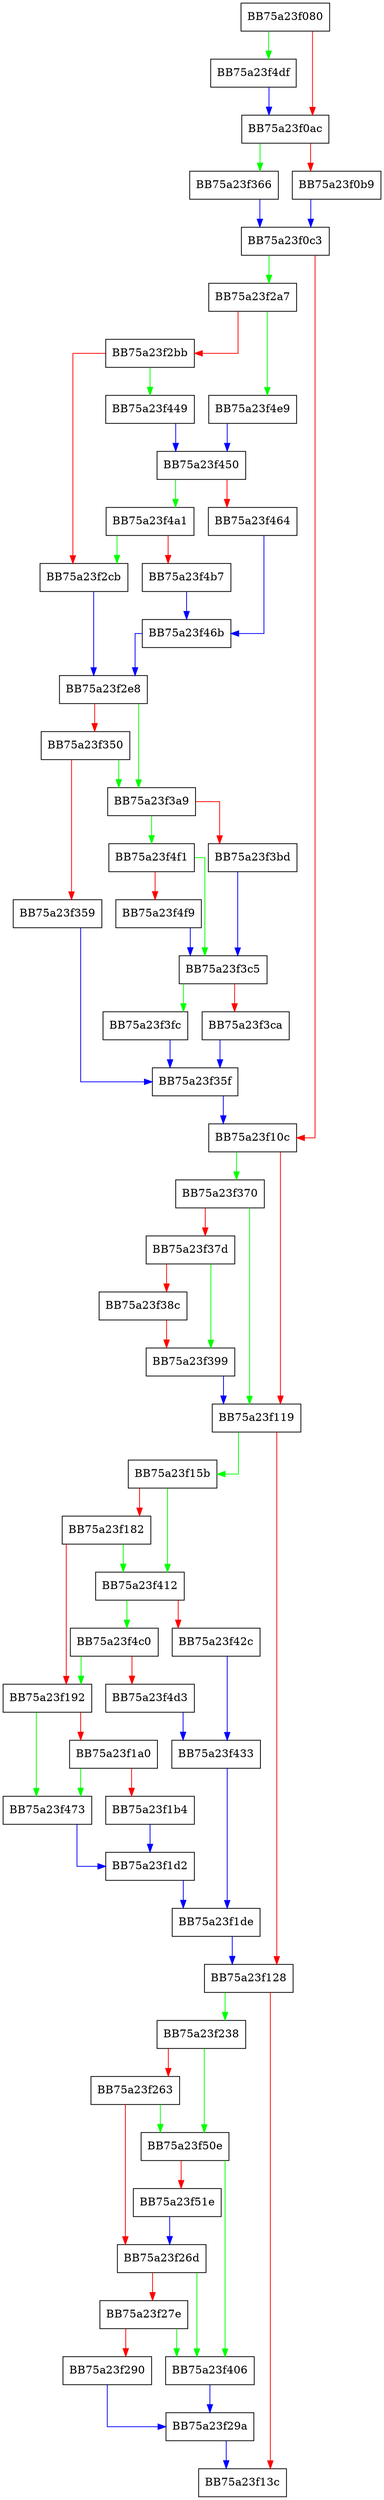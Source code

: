 digraph get_operand_modrm {
  node [shape="box"];
  graph [splines=ortho];
  BB75a23f080 -> BB75a23f4df [color="green"];
  BB75a23f080 -> BB75a23f0ac [color="red"];
  BB75a23f0ac -> BB75a23f366 [color="green"];
  BB75a23f0ac -> BB75a23f0b9 [color="red"];
  BB75a23f0b9 -> BB75a23f0c3 [color="blue"];
  BB75a23f0c3 -> BB75a23f2a7 [color="green"];
  BB75a23f0c3 -> BB75a23f10c [color="red"];
  BB75a23f10c -> BB75a23f370 [color="green"];
  BB75a23f10c -> BB75a23f119 [color="red"];
  BB75a23f119 -> BB75a23f15b [color="green"];
  BB75a23f119 -> BB75a23f128 [color="red"];
  BB75a23f128 -> BB75a23f238 [color="green"];
  BB75a23f128 -> BB75a23f13c [color="red"];
  BB75a23f15b -> BB75a23f412 [color="green"];
  BB75a23f15b -> BB75a23f182 [color="red"];
  BB75a23f182 -> BB75a23f412 [color="green"];
  BB75a23f182 -> BB75a23f192 [color="red"];
  BB75a23f192 -> BB75a23f473 [color="green"];
  BB75a23f192 -> BB75a23f1a0 [color="red"];
  BB75a23f1a0 -> BB75a23f473 [color="green"];
  BB75a23f1a0 -> BB75a23f1b4 [color="red"];
  BB75a23f1b4 -> BB75a23f1d2 [color="blue"];
  BB75a23f1d2 -> BB75a23f1de [color="blue"];
  BB75a23f1de -> BB75a23f128 [color="blue"];
  BB75a23f238 -> BB75a23f50e [color="green"];
  BB75a23f238 -> BB75a23f263 [color="red"];
  BB75a23f263 -> BB75a23f50e [color="green"];
  BB75a23f263 -> BB75a23f26d [color="red"];
  BB75a23f26d -> BB75a23f406 [color="green"];
  BB75a23f26d -> BB75a23f27e [color="red"];
  BB75a23f27e -> BB75a23f406 [color="green"];
  BB75a23f27e -> BB75a23f290 [color="red"];
  BB75a23f290 -> BB75a23f29a [color="blue"];
  BB75a23f29a -> BB75a23f13c [color="blue"];
  BB75a23f2a7 -> BB75a23f4e9 [color="green"];
  BB75a23f2a7 -> BB75a23f2bb [color="red"];
  BB75a23f2bb -> BB75a23f449 [color="green"];
  BB75a23f2bb -> BB75a23f2cb [color="red"];
  BB75a23f2cb -> BB75a23f2e8 [color="blue"];
  BB75a23f2e8 -> BB75a23f3a9 [color="green"];
  BB75a23f2e8 -> BB75a23f350 [color="red"];
  BB75a23f350 -> BB75a23f3a9 [color="green"];
  BB75a23f350 -> BB75a23f359 [color="red"];
  BB75a23f359 -> BB75a23f35f [color="blue"];
  BB75a23f35f -> BB75a23f10c [color="blue"];
  BB75a23f366 -> BB75a23f0c3 [color="blue"];
  BB75a23f370 -> BB75a23f119 [color="green"];
  BB75a23f370 -> BB75a23f37d [color="red"];
  BB75a23f37d -> BB75a23f399 [color="green"];
  BB75a23f37d -> BB75a23f38c [color="red"];
  BB75a23f38c -> BB75a23f399 [color="red"];
  BB75a23f399 -> BB75a23f119 [color="blue"];
  BB75a23f3a9 -> BB75a23f4f1 [color="green"];
  BB75a23f3a9 -> BB75a23f3bd [color="red"];
  BB75a23f3bd -> BB75a23f3c5 [color="blue"];
  BB75a23f3c5 -> BB75a23f3fc [color="green"];
  BB75a23f3c5 -> BB75a23f3ca [color="red"];
  BB75a23f3ca -> BB75a23f35f [color="blue"];
  BB75a23f3fc -> BB75a23f35f [color="blue"];
  BB75a23f406 -> BB75a23f29a [color="blue"];
  BB75a23f412 -> BB75a23f4c0 [color="green"];
  BB75a23f412 -> BB75a23f42c [color="red"];
  BB75a23f42c -> BB75a23f433 [color="blue"];
  BB75a23f433 -> BB75a23f1de [color="blue"];
  BB75a23f449 -> BB75a23f450 [color="blue"];
  BB75a23f450 -> BB75a23f4a1 [color="green"];
  BB75a23f450 -> BB75a23f464 [color="red"];
  BB75a23f464 -> BB75a23f46b [color="blue"];
  BB75a23f46b -> BB75a23f2e8 [color="blue"];
  BB75a23f473 -> BB75a23f1d2 [color="blue"];
  BB75a23f4a1 -> BB75a23f2cb [color="green"];
  BB75a23f4a1 -> BB75a23f4b7 [color="red"];
  BB75a23f4b7 -> BB75a23f46b [color="blue"];
  BB75a23f4c0 -> BB75a23f192 [color="green"];
  BB75a23f4c0 -> BB75a23f4d3 [color="red"];
  BB75a23f4d3 -> BB75a23f433 [color="blue"];
  BB75a23f4df -> BB75a23f0ac [color="blue"];
  BB75a23f4e9 -> BB75a23f450 [color="blue"];
  BB75a23f4f1 -> BB75a23f3c5 [color="green"];
  BB75a23f4f1 -> BB75a23f4f9 [color="red"];
  BB75a23f4f9 -> BB75a23f3c5 [color="blue"];
  BB75a23f50e -> BB75a23f406 [color="green"];
  BB75a23f50e -> BB75a23f51e [color="red"];
  BB75a23f51e -> BB75a23f26d [color="blue"];
}